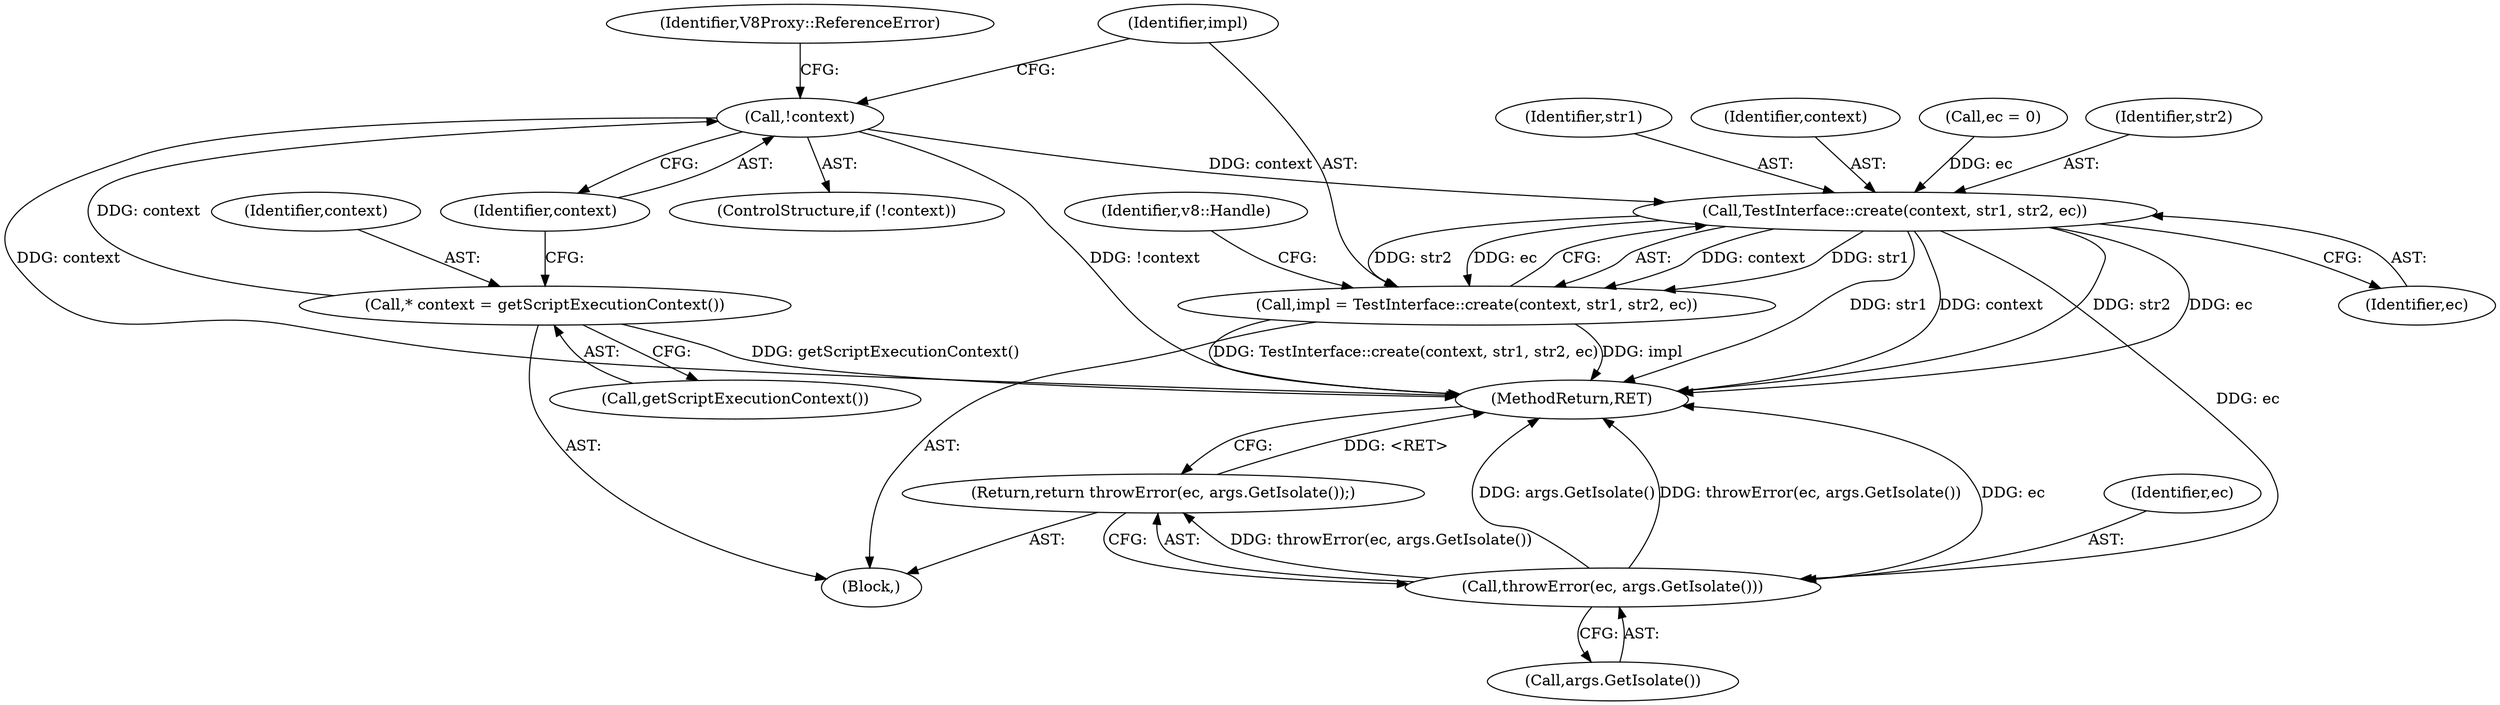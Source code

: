 digraph "0_Chrome_e9372a1bfd3588a80fcf49aa07321f0971dd6091_6@pointer" {
"1000132" [label="(Call,!context)"];
"1000128" [label="(Call,* context = getScriptExecutionContext())"];
"1000142" [label="(Call,TestInterface::create(context, str1, str2, ec))"];
"1000140" [label="(Call,impl = TestInterface::create(context, str1, str2, ec))"];
"1000166" [label="(Call,throwError(ec, args.GetIsolate()))"];
"1000165" [label="(Return,return throwError(ec, args.GetIsolate());)"];
"1000165" [label="(Return,return throwError(ec, args.GetIsolate());)"];
"1000140" [label="(Call,impl = TestInterface::create(context, str1, str2, ec))"];
"1000146" [label="(Identifier,ec)"];
"1000169" [label="(MethodReturn,RET)"];
"1000166" [label="(Call,throwError(ec, args.GetIsolate()))"];
"1000144" [label="(Identifier,str1)"];
"1000128" [label="(Call,* context = getScriptExecutionContext())"];
"1000133" [label="(Identifier,context)"];
"1000131" [label="(ControlStructure,if (!context))"];
"1000136" [label="(Identifier,V8Proxy::ReferenceError)"];
"1000129" [label="(Identifier,context)"];
"1000167" [label="(Identifier,ec)"];
"1000149" [label="(Identifier,v8::Handle)"];
"1000143" [label="(Identifier,context)"];
"1000142" [label="(Call,TestInterface::create(context, str1, str2, ec))"];
"1000102" [label="(Block,)"];
"1000130" [label="(Call,getScriptExecutionContext())"];
"1000132" [label="(Call,!context)"];
"1000141" [label="(Identifier,impl)"];
"1000124" [label="(Call,ec = 0)"];
"1000168" [label="(Call,args.GetIsolate())"];
"1000145" [label="(Identifier,str2)"];
"1000132" -> "1000131"  [label="AST: "];
"1000132" -> "1000133"  [label="CFG: "];
"1000133" -> "1000132"  [label="AST: "];
"1000136" -> "1000132"  [label="CFG: "];
"1000141" -> "1000132"  [label="CFG: "];
"1000132" -> "1000169"  [label="DDG: !context"];
"1000132" -> "1000169"  [label="DDG: context"];
"1000128" -> "1000132"  [label="DDG: context"];
"1000132" -> "1000142"  [label="DDG: context"];
"1000128" -> "1000102"  [label="AST: "];
"1000128" -> "1000130"  [label="CFG: "];
"1000129" -> "1000128"  [label="AST: "];
"1000130" -> "1000128"  [label="AST: "];
"1000133" -> "1000128"  [label="CFG: "];
"1000128" -> "1000169"  [label="DDG: getScriptExecutionContext()"];
"1000142" -> "1000140"  [label="AST: "];
"1000142" -> "1000146"  [label="CFG: "];
"1000143" -> "1000142"  [label="AST: "];
"1000144" -> "1000142"  [label="AST: "];
"1000145" -> "1000142"  [label="AST: "];
"1000146" -> "1000142"  [label="AST: "];
"1000140" -> "1000142"  [label="CFG: "];
"1000142" -> "1000169"  [label="DDG: str1"];
"1000142" -> "1000169"  [label="DDG: context"];
"1000142" -> "1000169"  [label="DDG: str2"];
"1000142" -> "1000169"  [label="DDG: ec"];
"1000142" -> "1000140"  [label="DDG: context"];
"1000142" -> "1000140"  [label="DDG: str1"];
"1000142" -> "1000140"  [label="DDG: str2"];
"1000142" -> "1000140"  [label="DDG: ec"];
"1000124" -> "1000142"  [label="DDG: ec"];
"1000142" -> "1000166"  [label="DDG: ec"];
"1000140" -> "1000102"  [label="AST: "];
"1000141" -> "1000140"  [label="AST: "];
"1000149" -> "1000140"  [label="CFG: "];
"1000140" -> "1000169"  [label="DDG: TestInterface::create(context, str1, str2, ec)"];
"1000140" -> "1000169"  [label="DDG: impl"];
"1000166" -> "1000165"  [label="AST: "];
"1000166" -> "1000168"  [label="CFG: "];
"1000167" -> "1000166"  [label="AST: "];
"1000168" -> "1000166"  [label="AST: "];
"1000165" -> "1000166"  [label="CFG: "];
"1000166" -> "1000169"  [label="DDG: args.GetIsolate()"];
"1000166" -> "1000169"  [label="DDG: throwError(ec, args.GetIsolate())"];
"1000166" -> "1000169"  [label="DDG: ec"];
"1000166" -> "1000165"  [label="DDG: throwError(ec, args.GetIsolate())"];
"1000165" -> "1000102"  [label="AST: "];
"1000169" -> "1000165"  [label="CFG: "];
"1000165" -> "1000169"  [label="DDG: <RET>"];
}
